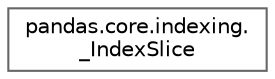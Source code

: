 digraph "Graphical Class Hierarchy"
{
 // LATEX_PDF_SIZE
  bgcolor="transparent";
  edge [fontname=Helvetica,fontsize=10,labelfontname=Helvetica,labelfontsize=10];
  node [fontname=Helvetica,fontsize=10,shape=box,height=0.2,width=0.4];
  rankdir="LR";
  Node0 [id="Node000000",label="pandas.core.indexing.\l_IndexSlice",height=0.2,width=0.4,color="grey40", fillcolor="white", style="filled",URL="$da/da4/classpandas_1_1core_1_1indexing_1_1__IndexSlice.html",tooltip=" "];
}
